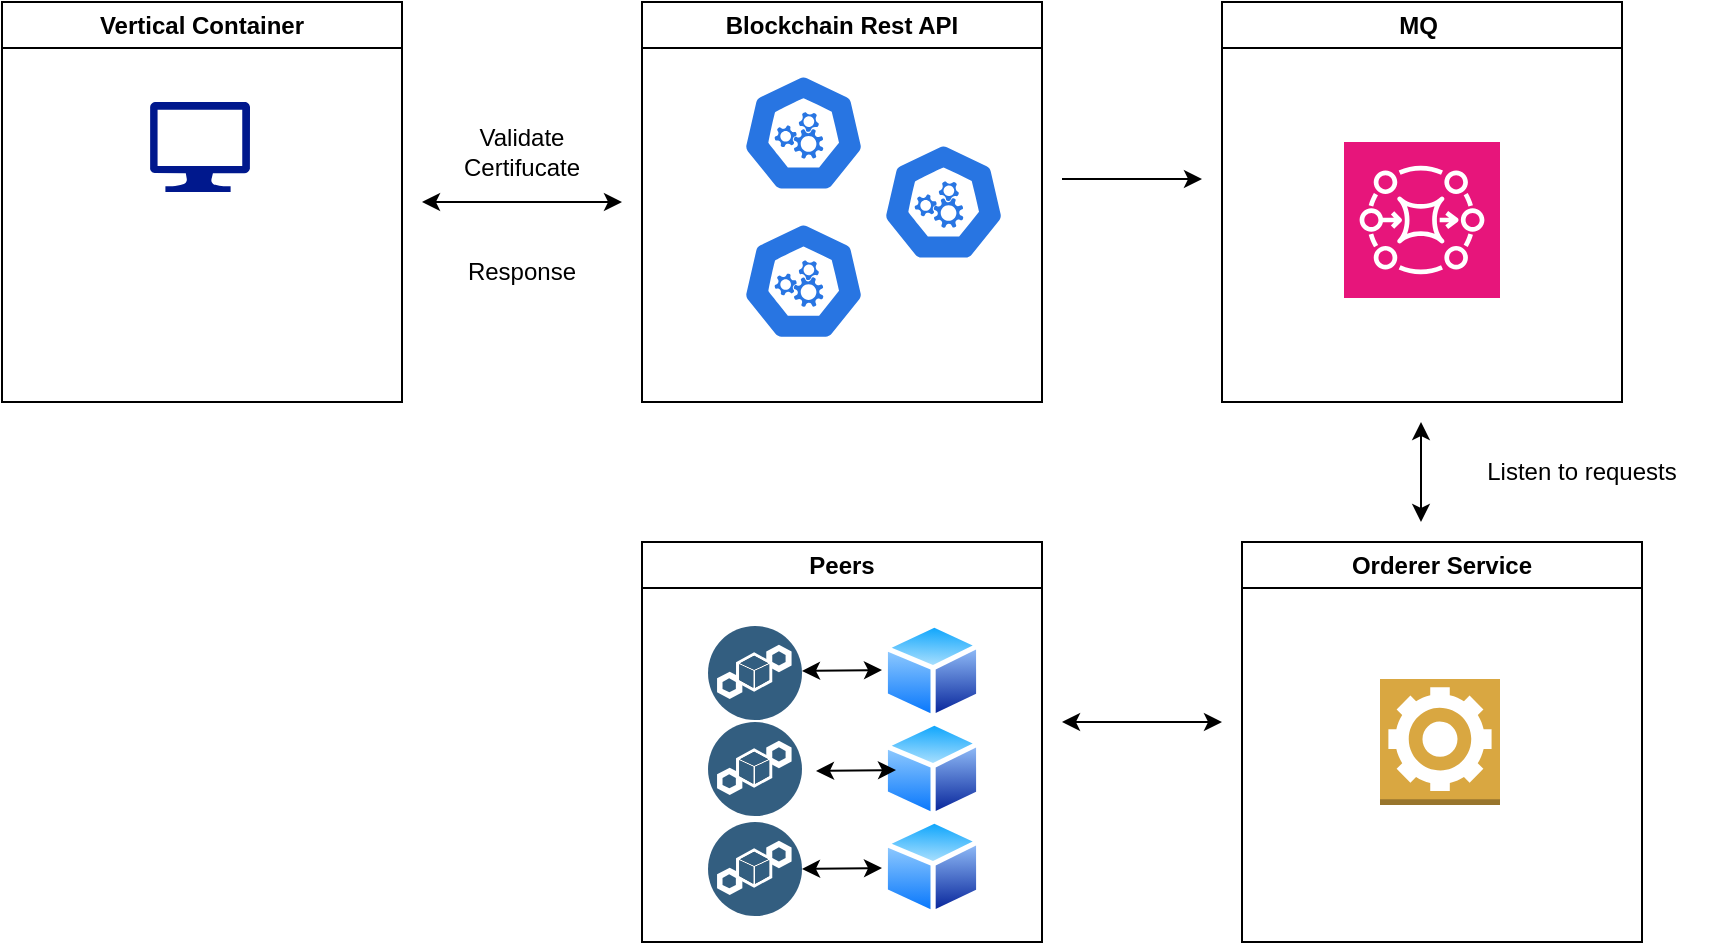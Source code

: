 <mxfile version="24.2.7" type="github">
  <diagram name="Page-1" id="CzbIx4KQW70Woa8VvpFW">
    <mxGraphModel dx="2234" dy="1172" grid="1" gridSize="10" guides="1" tooltips="1" connect="1" arrows="1" fold="1" page="0" pageScale="1" pageWidth="850" pageHeight="1100" math="0" shadow="0">
      <root>
        <mxCell id="0" />
        <mxCell id="1" parent="0" />
        <mxCell id="t61Ui63F6jjsJsGD2d3i-4" value="" style="endArrow=classic;startArrow=classic;html=1;rounded=0;" edge="1" parent="1">
          <mxGeometry width="50" height="50" relative="1" as="geometry">
            <mxPoint x="-370" y="20" as="sourcePoint" />
            <mxPoint x="-270" y="20" as="targetPoint" />
          </mxGeometry>
        </mxCell>
        <mxCell id="t61Ui63F6jjsJsGD2d3i-10" value="Blockchain Rest API" style="swimlane;whiteSpace=wrap;html=1;" vertex="1" parent="1">
          <mxGeometry x="-260" y="-80" width="200" height="200" as="geometry" />
        </mxCell>
        <mxCell id="t61Ui63F6jjsJsGD2d3i-9" value="" style="aspect=fixed;sketch=0;html=1;dashed=0;whitespace=wrap;fillColor=#2875E2;strokeColor=#ffffff;points=[[0.005,0.63,0],[0.1,0.2,0],[0.9,0.2,0],[0.5,0,0],[0.995,0.63,0],[0.72,0.99,0],[0.5,1,0],[0.28,0.99,0]];shape=mxgraph.kubernetes.icon2;prIcon=api" vertex="1" parent="t61Ui63F6jjsJsGD2d3i-10">
          <mxGeometry x="50" y="35.9" width="61.56" height="59.1" as="geometry" />
        </mxCell>
        <mxCell id="t61Ui63F6jjsJsGD2d3i-12" value="" style="aspect=fixed;sketch=0;html=1;dashed=0;whitespace=wrap;fillColor=#2875E2;strokeColor=#ffffff;points=[[0.005,0.63,0],[0.1,0.2,0],[0.9,0.2,0],[0.5,0,0],[0.995,0.63,0],[0.72,0.99,0],[0.5,1,0],[0.28,0.99,0]];shape=mxgraph.kubernetes.icon2;prIcon=api" vertex="1" parent="t61Ui63F6jjsJsGD2d3i-10">
          <mxGeometry x="50" y="110" width="61.56" height="59.1" as="geometry" />
        </mxCell>
        <mxCell id="t61Ui63F6jjsJsGD2d3i-13" value="" style="aspect=fixed;sketch=0;html=1;dashed=0;whitespace=wrap;fillColor=#2875E2;strokeColor=#ffffff;points=[[0.005,0.63,0],[0.1,0.2,0],[0.9,0.2,0],[0.5,0,0],[0.995,0.63,0],[0.72,0.99,0],[0.5,1,0],[0.28,0.99,0]];shape=mxgraph.kubernetes.icon2;prIcon=api" vertex="1" parent="t61Ui63F6jjsJsGD2d3i-10">
          <mxGeometry x="120" y="70.45" width="61.56" height="59.1" as="geometry" />
        </mxCell>
        <mxCell id="t61Ui63F6jjsJsGD2d3i-11" value="Vertical Container" style="swimlane;whiteSpace=wrap;html=1;" vertex="1" parent="1">
          <mxGeometry x="-580" y="-80" width="200" height="200" as="geometry" />
        </mxCell>
        <mxCell id="t61Ui63F6jjsJsGD2d3i-1" value="" style="sketch=0;aspect=fixed;pointerEvents=1;shadow=0;dashed=0;html=1;strokeColor=none;labelPosition=center;verticalLabelPosition=bottom;verticalAlign=top;align=center;fillColor=#00188D;shape=mxgraph.azure.computer" vertex="1" parent="t61Ui63F6jjsJsGD2d3i-11">
          <mxGeometry x="74" y="50" width="50" height="45" as="geometry" />
        </mxCell>
        <mxCell id="t61Ui63F6jjsJsGD2d3i-3" value="" style="shape=image;html=1;verticalAlign=top;verticalLabelPosition=bottom;labelBackgroundColor=#ffffff;imageAspect=0;aspect=fixed;image=https://cdn1.iconfinder.com/data/icons/material-core/24/settings-cell-128.png" vertex="1" parent="t61Ui63F6jjsJsGD2d3i-11">
          <mxGeometry x="70" y="120" width="58" height="58" as="geometry" />
        </mxCell>
        <mxCell id="t61Ui63F6jjsJsGD2d3i-14" value="Validate Certifucate" style="text;html=1;align=center;verticalAlign=middle;whiteSpace=wrap;rounded=0;" vertex="1" parent="1">
          <mxGeometry x="-350" y="-20" width="60" height="30" as="geometry" />
        </mxCell>
        <mxCell id="t61Ui63F6jjsJsGD2d3i-15" value="Response" style="text;html=1;align=center;verticalAlign=middle;whiteSpace=wrap;rounded=0;" vertex="1" parent="1">
          <mxGeometry x="-350" y="40" width="60" height="30" as="geometry" />
        </mxCell>
        <mxCell id="t61Ui63F6jjsJsGD2d3i-20" value="" style="endArrow=classic;html=1;rounded=0;" edge="1" parent="1">
          <mxGeometry width="50" height="50" relative="1" as="geometry">
            <mxPoint x="-50" y="8.5" as="sourcePoint" />
            <mxPoint x="20" y="8.5" as="targetPoint" />
          </mxGeometry>
        </mxCell>
        <mxCell id="t61Ui63F6jjsJsGD2d3i-21" value="MQ&amp;nbsp;" style="swimlane;whiteSpace=wrap;html=1;startSize=23;" vertex="1" parent="1">
          <mxGeometry x="30" y="-80" width="200" height="200" as="geometry" />
        </mxCell>
        <mxCell id="t61Ui63F6jjsJsGD2d3i-17" value="" style="sketch=0;points=[[0,0,0],[0.25,0,0],[0.5,0,0],[0.75,0,0],[1,0,0],[0,1,0],[0.25,1,0],[0.5,1,0],[0.75,1,0],[1,1,0],[0,0.25,0],[0,0.5,0],[0,0.75,0],[1,0.25,0],[1,0.5,0],[1,0.75,0]];outlineConnect=0;fontColor=#232F3E;fillColor=#E7157B;strokeColor=#ffffff;dashed=0;verticalLabelPosition=bottom;verticalAlign=top;align=center;html=1;fontSize=12;fontStyle=0;aspect=fixed;shape=mxgraph.aws4.resourceIcon;resIcon=mxgraph.aws4.mq;" vertex="1" parent="t61Ui63F6jjsJsGD2d3i-21">
          <mxGeometry x="61" y="70" width="78" height="78" as="geometry" />
        </mxCell>
        <mxCell id="t61Ui63F6jjsJsGD2d3i-23" value="Orderer Service" style="swimlane;whiteSpace=wrap;html=1;" vertex="1" parent="1">
          <mxGeometry x="40" y="190" width="200" height="200" as="geometry" />
        </mxCell>
        <mxCell id="t61Ui63F6jjsJsGD2d3i-22" value="" style="outlineConnect=0;dashed=0;verticalLabelPosition=bottom;verticalAlign=top;align=center;html=1;shape=mxgraph.aws3.worker;fillColor=#D9A741;gradientColor=none;" vertex="1" parent="t61Ui63F6jjsJsGD2d3i-23">
          <mxGeometry x="69" y="68.5" width="60" height="63" as="geometry" />
        </mxCell>
        <mxCell id="t61Ui63F6jjsJsGD2d3i-24" value="" style="endArrow=classic;startArrow=classic;html=1;rounded=0;" edge="1" parent="1">
          <mxGeometry width="50" height="50" relative="1" as="geometry">
            <mxPoint x="129.5" y="180" as="sourcePoint" />
            <mxPoint x="129.5" y="130" as="targetPoint" />
          </mxGeometry>
        </mxCell>
        <mxCell id="t61Ui63F6jjsJsGD2d3i-25" value="Listen to requests" style="text;html=1;align=center;verticalAlign=middle;whiteSpace=wrap;rounded=0;" vertex="1" parent="1">
          <mxGeometry x="140" y="140" width="140" height="30" as="geometry" />
        </mxCell>
        <mxCell id="t61Ui63F6jjsJsGD2d3i-26" value="Peers" style="swimlane;whiteSpace=wrap;html=1;startSize=23;" vertex="1" parent="1">
          <mxGeometry x="-260" y="190" width="200" height="200" as="geometry" />
        </mxCell>
        <mxCell id="t61Ui63F6jjsJsGD2d3i-28" value="" style="image;aspect=fixed;perimeter=ellipsePerimeter;html=1;align=center;shadow=0;dashed=0;spacingTop=3;image=img/lib/active_directory/generic_node.svg;" vertex="1" parent="t61Ui63F6jjsJsGD2d3i-26">
          <mxGeometry x="120" y="40" width="50" height="49" as="geometry" />
        </mxCell>
        <mxCell id="t61Ui63F6jjsJsGD2d3i-31" value="" style="image;aspect=fixed;perimeter=ellipsePerimeter;html=1;align=center;shadow=0;dashed=0;spacingTop=3;image=img/lib/active_directory/generic_node.svg;" vertex="1" parent="t61Ui63F6jjsJsGD2d3i-26">
          <mxGeometry x="120" y="89" width="50" height="49" as="geometry" />
        </mxCell>
        <mxCell id="t61Ui63F6jjsJsGD2d3i-32" value="" style="image;aspect=fixed;perimeter=ellipsePerimeter;html=1;align=center;shadow=0;dashed=0;spacingTop=3;image=img/lib/active_directory/generic_node.svg;" vertex="1" parent="t61Ui63F6jjsJsGD2d3i-26">
          <mxGeometry x="120" y="138" width="50" height="49" as="geometry" />
        </mxCell>
        <mxCell id="t61Ui63F6jjsJsGD2d3i-35" value="" style="endArrow=classic;startArrow=classic;html=1;rounded=0;exitX=1;exitY=0.5;exitDx=0;exitDy=0;" edge="1" parent="t61Ui63F6jjsJsGD2d3i-26">
          <mxGeometry width="50" height="50" relative="1" as="geometry">
            <mxPoint x="80" y="64.5" as="sourcePoint" />
            <mxPoint x="120" y="64" as="targetPoint" />
          </mxGeometry>
        </mxCell>
        <mxCell id="t61Ui63F6jjsJsGD2d3i-38" value="" style="image;aspect=fixed;perimeter=ellipsePerimeter;html=1;align=center;shadow=0;dashed=0;fontColor=#4277BB;labelBackgroundColor=default;fontSize=12;spacingTop=3;image=img/lib/ibm/blockchain/ledger.svg;" vertex="1" parent="t61Ui63F6jjsJsGD2d3i-26">
          <mxGeometry x="33" y="42" width="47" height="47" as="geometry" />
        </mxCell>
        <mxCell id="t61Ui63F6jjsJsGD2d3i-44" value="" style="image;aspect=fixed;perimeter=ellipsePerimeter;html=1;align=center;shadow=0;dashed=0;fontColor=#4277BB;labelBackgroundColor=default;fontSize=12;spacingTop=3;image=img/lib/ibm/blockchain/ledger.svg;" vertex="1" parent="t61Ui63F6jjsJsGD2d3i-26">
          <mxGeometry x="33" y="90" width="47" height="47" as="geometry" />
        </mxCell>
        <mxCell id="t61Ui63F6jjsJsGD2d3i-43" value="" style="image;aspect=fixed;perimeter=ellipsePerimeter;html=1;align=center;shadow=0;dashed=0;fontColor=#4277BB;labelBackgroundColor=default;fontSize=12;spacingTop=3;image=img/lib/ibm/blockchain/ledger.svg;" vertex="1" parent="t61Ui63F6jjsJsGD2d3i-26">
          <mxGeometry x="33" y="140" width="47" height="47" as="geometry" />
        </mxCell>
        <mxCell id="t61Ui63F6jjsJsGD2d3i-46" value="" style="endArrow=classic;startArrow=classic;html=1;rounded=0;exitX=1;exitY=0.5;exitDx=0;exitDy=0;" edge="1" parent="t61Ui63F6jjsJsGD2d3i-26">
          <mxGeometry width="50" height="50" relative="1" as="geometry">
            <mxPoint x="80" y="163.5" as="sourcePoint" />
            <mxPoint x="120" y="163" as="targetPoint" />
          </mxGeometry>
        </mxCell>
        <mxCell id="t61Ui63F6jjsJsGD2d3i-45" value="" style="endArrow=classic;startArrow=classic;html=1;rounded=0;exitX=1;exitY=0.5;exitDx=0;exitDy=0;" edge="1" parent="t61Ui63F6jjsJsGD2d3i-26">
          <mxGeometry width="50" height="50" relative="1" as="geometry">
            <mxPoint x="87" y="114.5" as="sourcePoint" />
            <mxPoint x="127" y="114" as="targetPoint" />
          </mxGeometry>
        </mxCell>
        <mxCell id="t61Ui63F6jjsJsGD2d3i-33" value="" style="endArrow=classic;startArrow=classic;html=1;rounded=0;" edge="1" parent="1">
          <mxGeometry width="50" height="50" relative="1" as="geometry">
            <mxPoint x="-50" y="280" as="sourcePoint" />
            <mxPoint x="30" y="280" as="targetPoint" />
          </mxGeometry>
        </mxCell>
      </root>
    </mxGraphModel>
  </diagram>
</mxfile>
